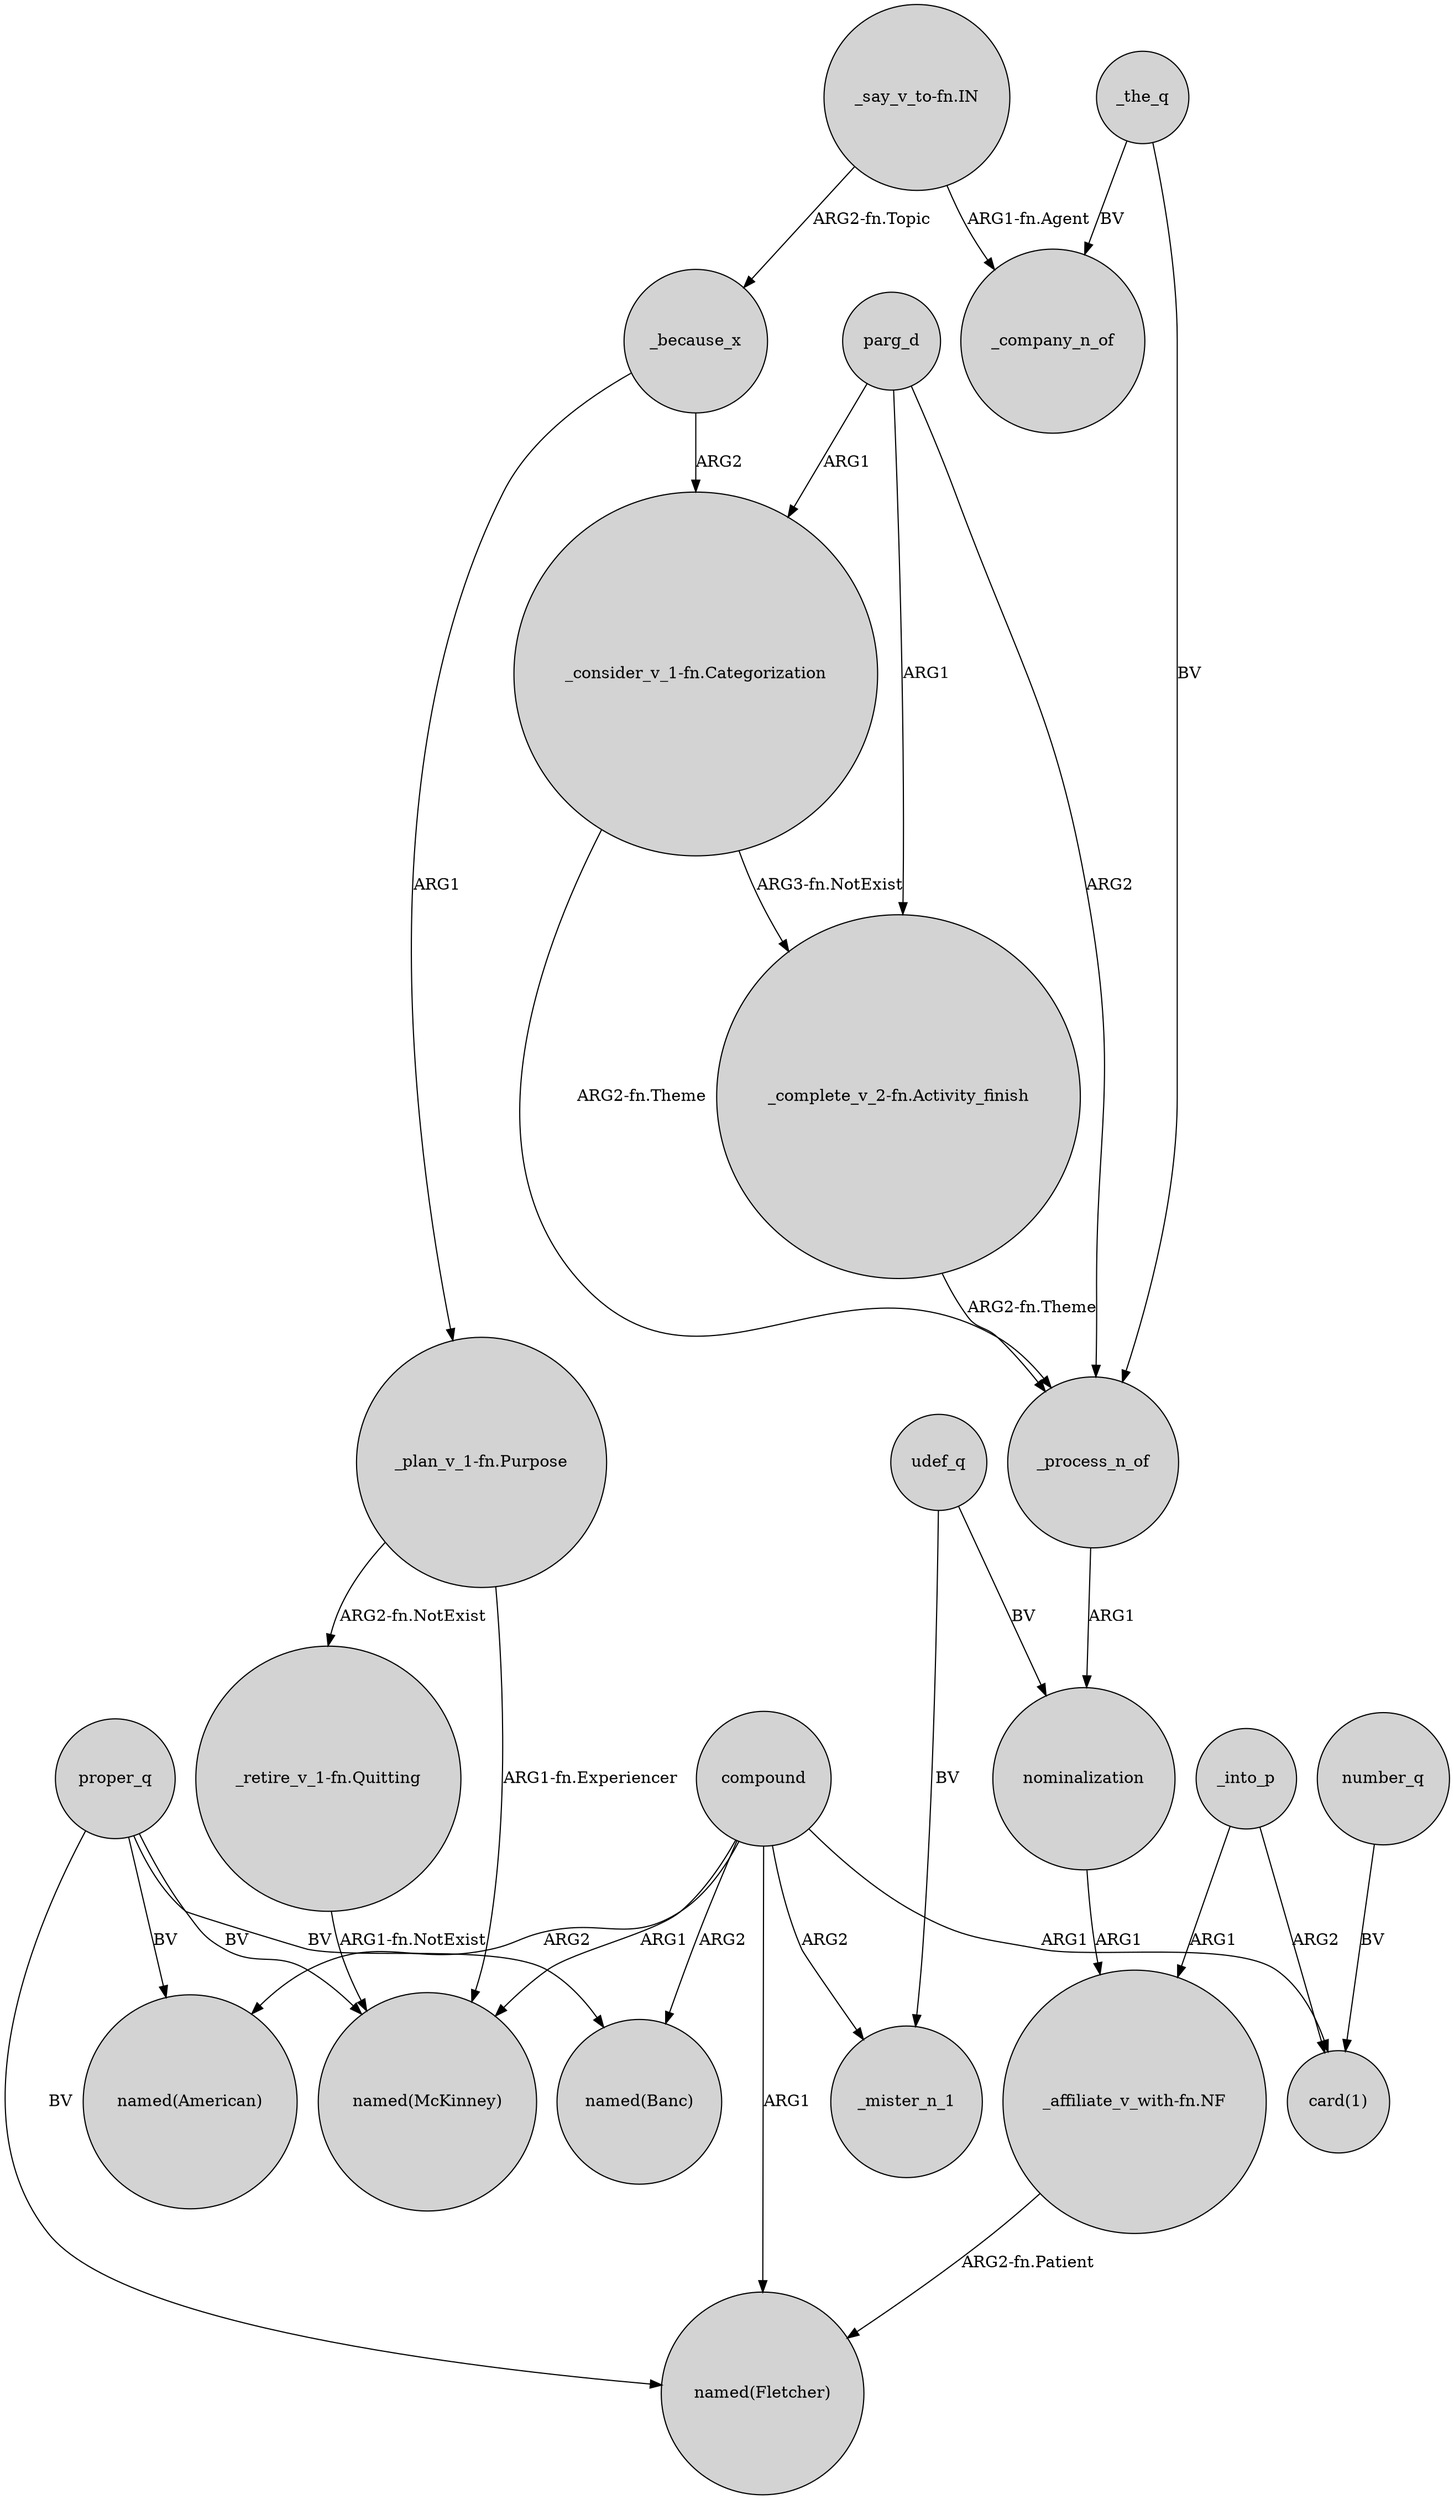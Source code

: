 digraph {
	node [shape=circle style=filled]
	proper_q -> "named(Banc)" [label=BV]
	"_consider_v_1-fn.Categorization" -> _process_n_of [label="ARG2-fn.Theme"]
	proper_q -> "named(American)" [label=BV]
	"_retire_v_1-fn.Quitting" -> "named(McKinney)" [label="ARG1-fn.NotExist"]
	parg_d -> _process_n_of [label=ARG2]
	compound -> _mister_n_1 [label=ARG2]
	compound -> "named(Banc)" [label=ARG2]
	parg_d -> "_consider_v_1-fn.Categorization" [label=ARG1]
	udef_q -> _mister_n_1 [label=BV]
	_process_n_of -> nominalization [label=ARG1]
	_into_p -> "card(1)" [label=ARG2]
	compound -> "named(American)" [label=ARG2]
	compound -> "named(McKinney)" [label=ARG1]
	_the_q -> _company_n_of [label=BV]
	"_affiliate_v_with-fn.NF" -> "named(Fletcher)" [label="ARG2-fn.Patient"]
	"_say_v_to-fn.IN" -> _because_x [label="ARG2-fn.Topic"]
	"_complete_v_2-fn.Activity_finish" -> _process_n_of [label="ARG2-fn.Theme"]
	_into_p -> "_affiliate_v_with-fn.NF" [label=ARG1]
	_because_x -> "_plan_v_1-fn.Purpose" [label=ARG1]
	compound -> "named(Fletcher)" [label=ARG1]
	"_plan_v_1-fn.Purpose" -> "_retire_v_1-fn.Quitting" [label="ARG2-fn.NotExist"]
	proper_q -> "named(McKinney)" [label=BV]
	parg_d -> "_complete_v_2-fn.Activity_finish" [label=ARG1]
	udef_q -> nominalization [label=BV]
	number_q -> "card(1)" [label=BV]
	"_consider_v_1-fn.Categorization" -> "_complete_v_2-fn.Activity_finish" [label="ARG3-fn.NotExist"]
	compound -> "card(1)" [label=ARG1]
	"_say_v_to-fn.IN" -> _company_n_of [label="ARG1-fn.Agent"]
	_because_x -> "_consider_v_1-fn.Categorization" [label=ARG2]
	nominalization -> "_affiliate_v_with-fn.NF" [label=ARG1]
	"_plan_v_1-fn.Purpose" -> "named(McKinney)" [label="ARG1-fn.Experiencer"]
	proper_q -> "named(Fletcher)" [label=BV]
	_the_q -> _process_n_of [label=BV]
}
